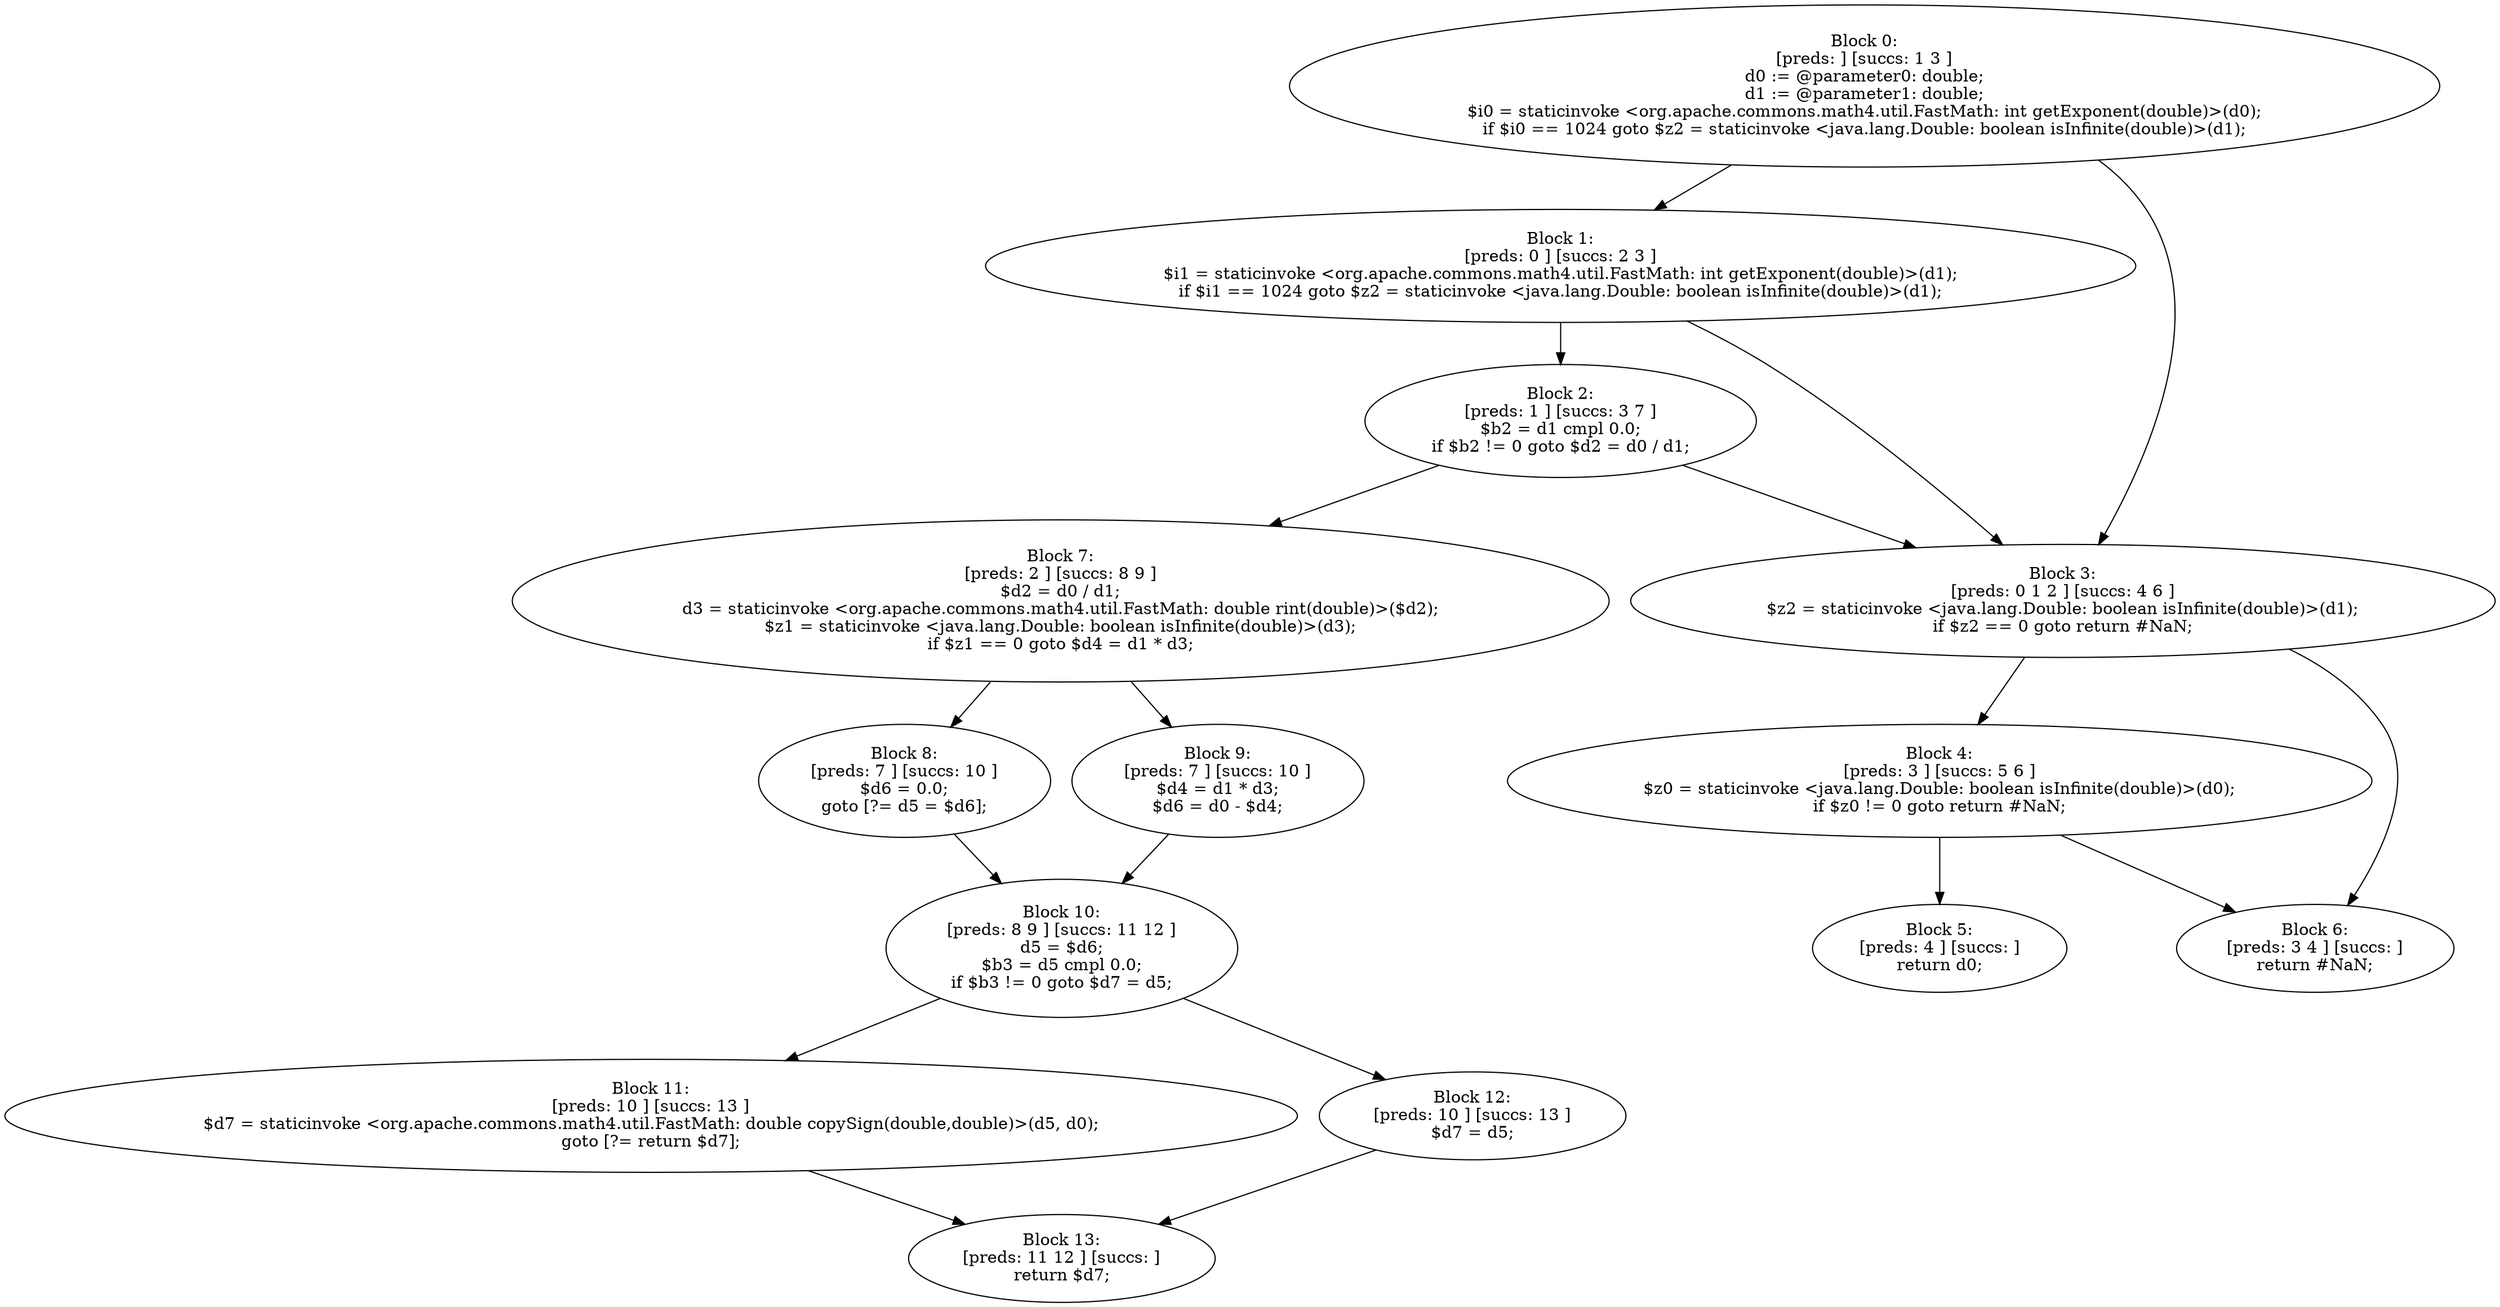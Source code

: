 digraph "unitGraph" {
    "Block 0:
[preds: ] [succs: 1 3 ]
d0 := @parameter0: double;
d1 := @parameter1: double;
$i0 = staticinvoke <org.apache.commons.math4.util.FastMath: int getExponent(double)>(d0);
if $i0 == 1024 goto $z2 = staticinvoke <java.lang.Double: boolean isInfinite(double)>(d1);
"
    "Block 1:
[preds: 0 ] [succs: 2 3 ]
$i1 = staticinvoke <org.apache.commons.math4.util.FastMath: int getExponent(double)>(d1);
if $i1 == 1024 goto $z2 = staticinvoke <java.lang.Double: boolean isInfinite(double)>(d1);
"
    "Block 2:
[preds: 1 ] [succs: 3 7 ]
$b2 = d1 cmpl 0.0;
if $b2 != 0 goto $d2 = d0 / d1;
"
    "Block 3:
[preds: 0 1 2 ] [succs: 4 6 ]
$z2 = staticinvoke <java.lang.Double: boolean isInfinite(double)>(d1);
if $z2 == 0 goto return #NaN;
"
    "Block 4:
[preds: 3 ] [succs: 5 6 ]
$z0 = staticinvoke <java.lang.Double: boolean isInfinite(double)>(d0);
if $z0 != 0 goto return #NaN;
"
    "Block 5:
[preds: 4 ] [succs: ]
return d0;
"
    "Block 6:
[preds: 3 4 ] [succs: ]
return #NaN;
"
    "Block 7:
[preds: 2 ] [succs: 8 9 ]
$d2 = d0 / d1;
d3 = staticinvoke <org.apache.commons.math4.util.FastMath: double rint(double)>($d2);
$z1 = staticinvoke <java.lang.Double: boolean isInfinite(double)>(d3);
if $z1 == 0 goto $d4 = d1 * d3;
"
    "Block 8:
[preds: 7 ] [succs: 10 ]
$d6 = 0.0;
goto [?= d5 = $d6];
"
    "Block 9:
[preds: 7 ] [succs: 10 ]
$d4 = d1 * d3;
$d6 = d0 - $d4;
"
    "Block 10:
[preds: 8 9 ] [succs: 11 12 ]
d5 = $d6;
$b3 = d5 cmpl 0.0;
if $b3 != 0 goto $d7 = d5;
"
    "Block 11:
[preds: 10 ] [succs: 13 ]
$d7 = staticinvoke <org.apache.commons.math4.util.FastMath: double copySign(double,double)>(d5, d0);
goto [?= return $d7];
"
    "Block 12:
[preds: 10 ] [succs: 13 ]
$d7 = d5;
"
    "Block 13:
[preds: 11 12 ] [succs: ]
return $d7;
"
    "Block 0:
[preds: ] [succs: 1 3 ]
d0 := @parameter0: double;
d1 := @parameter1: double;
$i0 = staticinvoke <org.apache.commons.math4.util.FastMath: int getExponent(double)>(d0);
if $i0 == 1024 goto $z2 = staticinvoke <java.lang.Double: boolean isInfinite(double)>(d1);
"->"Block 1:
[preds: 0 ] [succs: 2 3 ]
$i1 = staticinvoke <org.apache.commons.math4.util.FastMath: int getExponent(double)>(d1);
if $i1 == 1024 goto $z2 = staticinvoke <java.lang.Double: boolean isInfinite(double)>(d1);
";
    "Block 0:
[preds: ] [succs: 1 3 ]
d0 := @parameter0: double;
d1 := @parameter1: double;
$i0 = staticinvoke <org.apache.commons.math4.util.FastMath: int getExponent(double)>(d0);
if $i0 == 1024 goto $z2 = staticinvoke <java.lang.Double: boolean isInfinite(double)>(d1);
"->"Block 3:
[preds: 0 1 2 ] [succs: 4 6 ]
$z2 = staticinvoke <java.lang.Double: boolean isInfinite(double)>(d1);
if $z2 == 0 goto return #NaN;
";
    "Block 1:
[preds: 0 ] [succs: 2 3 ]
$i1 = staticinvoke <org.apache.commons.math4.util.FastMath: int getExponent(double)>(d1);
if $i1 == 1024 goto $z2 = staticinvoke <java.lang.Double: boolean isInfinite(double)>(d1);
"->"Block 2:
[preds: 1 ] [succs: 3 7 ]
$b2 = d1 cmpl 0.0;
if $b2 != 0 goto $d2 = d0 / d1;
";
    "Block 1:
[preds: 0 ] [succs: 2 3 ]
$i1 = staticinvoke <org.apache.commons.math4.util.FastMath: int getExponent(double)>(d1);
if $i1 == 1024 goto $z2 = staticinvoke <java.lang.Double: boolean isInfinite(double)>(d1);
"->"Block 3:
[preds: 0 1 2 ] [succs: 4 6 ]
$z2 = staticinvoke <java.lang.Double: boolean isInfinite(double)>(d1);
if $z2 == 0 goto return #NaN;
";
    "Block 2:
[preds: 1 ] [succs: 3 7 ]
$b2 = d1 cmpl 0.0;
if $b2 != 0 goto $d2 = d0 / d1;
"->"Block 3:
[preds: 0 1 2 ] [succs: 4 6 ]
$z2 = staticinvoke <java.lang.Double: boolean isInfinite(double)>(d1);
if $z2 == 0 goto return #NaN;
";
    "Block 2:
[preds: 1 ] [succs: 3 7 ]
$b2 = d1 cmpl 0.0;
if $b2 != 0 goto $d2 = d0 / d1;
"->"Block 7:
[preds: 2 ] [succs: 8 9 ]
$d2 = d0 / d1;
d3 = staticinvoke <org.apache.commons.math4.util.FastMath: double rint(double)>($d2);
$z1 = staticinvoke <java.lang.Double: boolean isInfinite(double)>(d3);
if $z1 == 0 goto $d4 = d1 * d3;
";
    "Block 3:
[preds: 0 1 2 ] [succs: 4 6 ]
$z2 = staticinvoke <java.lang.Double: boolean isInfinite(double)>(d1);
if $z2 == 0 goto return #NaN;
"->"Block 4:
[preds: 3 ] [succs: 5 6 ]
$z0 = staticinvoke <java.lang.Double: boolean isInfinite(double)>(d0);
if $z0 != 0 goto return #NaN;
";
    "Block 3:
[preds: 0 1 2 ] [succs: 4 6 ]
$z2 = staticinvoke <java.lang.Double: boolean isInfinite(double)>(d1);
if $z2 == 0 goto return #NaN;
"->"Block 6:
[preds: 3 4 ] [succs: ]
return #NaN;
";
    "Block 4:
[preds: 3 ] [succs: 5 6 ]
$z0 = staticinvoke <java.lang.Double: boolean isInfinite(double)>(d0);
if $z0 != 0 goto return #NaN;
"->"Block 5:
[preds: 4 ] [succs: ]
return d0;
";
    "Block 4:
[preds: 3 ] [succs: 5 6 ]
$z0 = staticinvoke <java.lang.Double: boolean isInfinite(double)>(d0);
if $z0 != 0 goto return #NaN;
"->"Block 6:
[preds: 3 4 ] [succs: ]
return #NaN;
";
    "Block 7:
[preds: 2 ] [succs: 8 9 ]
$d2 = d0 / d1;
d3 = staticinvoke <org.apache.commons.math4.util.FastMath: double rint(double)>($d2);
$z1 = staticinvoke <java.lang.Double: boolean isInfinite(double)>(d3);
if $z1 == 0 goto $d4 = d1 * d3;
"->"Block 8:
[preds: 7 ] [succs: 10 ]
$d6 = 0.0;
goto [?= d5 = $d6];
";
    "Block 7:
[preds: 2 ] [succs: 8 9 ]
$d2 = d0 / d1;
d3 = staticinvoke <org.apache.commons.math4.util.FastMath: double rint(double)>($d2);
$z1 = staticinvoke <java.lang.Double: boolean isInfinite(double)>(d3);
if $z1 == 0 goto $d4 = d1 * d3;
"->"Block 9:
[preds: 7 ] [succs: 10 ]
$d4 = d1 * d3;
$d6 = d0 - $d4;
";
    "Block 8:
[preds: 7 ] [succs: 10 ]
$d6 = 0.0;
goto [?= d5 = $d6];
"->"Block 10:
[preds: 8 9 ] [succs: 11 12 ]
d5 = $d6;
$b3 = d5 cmpl 0.0;
if $b3 != 0 goto $d7 = d5;
";
    "Block 9:
[preds: 7 ] [succs: 10 ]
$d4 = d1 * d3;
$d6 = d0 - $d4;
"->"Block 10:
[preds: 8 9 ] [succs: 11 12 ]
d5 = $d6;
$b3 = d5 cmpl 0.0;
if $b3 != 0 goto $d7 = d5;
";
    "Block 10:
[preds: 8 9 ] [succs: 11 12 ]
d5 = $d6;
$b3 = d5 cmpl 0.0;
if $b3 != 0 goto $d7 = d5;
"->"Block 11:
[preds: 10 ] [succs: 13 ]
$d7 = staticinvoke <org.apache.commons.math4.util.FastMath: double copySign(double,double)>(d5, d0);
goto [?= return $d7];
";
    "Block 10:
[preds: 8 9 ] [succs: 11 12 ]
d5 = $d6;
$b3 = d5 cmpl 0.0;
if $b3 != 0 goto $d7 = d5;
"->"Block 12:
[preds: 10 ] [succs: 13 ]
$d7 = d5;
";
    "Block 11:
[preds: 10 ] [succs: 13 ]
$d7 = staticinvoke <org.apache.commons.math4.util.FastMath: double copySign(double,double)>(d5, d0);
goto [?= return $d7];
"->"Block 13:
[preds: 11 12 ] [succs: ]
return $d7;
";
    "Block 12:
[preds: 10 ] [succs: 13 ]
$d7 = d5;
"->"Block 13:
[preds: 11 12 ] [succs: ]
return $d7;
";
}
